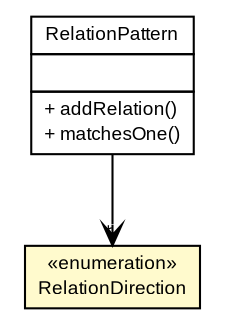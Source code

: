 #!/usr/local/bin/dot
#
# Class diagram 
# Generated by UMLGraph version 5.4 (http://www.umlgraph.org/)
#

digraph G {
	edge [fontname="arial",fontsize=10,labelfontname="arial",labelfontsize=10];
	node [fontname="arial",fontsize=10,shape=plaintext];
	nodesep=0.25;
	ranksep=0.5;
	// org.umlgraph.doclet.RelationPattern
	c614 [label=<<table title="org.umlgraph.doclet.RelationPattern" border="0" cellborder="1" cellspacing="0" cellpadding="2" port="p" href="./RelationPattern.html">
		<tr><td><table border="0" cellspacing="0" cellpadding="1">
<tr><td align="center" balign="center"> RelationPattern </td></tr>
		</table></td></tr>
		<tr><td><table border="0" cellspacing="0" cellpadding="1">
<tr><td align="left" balign="left">  </td></tr>
		</table></td></tr>
		<tr><td><table border="0" cellspacing="0" cellpadding="1">
<tr><td align="left" balign="left"> + addRelation() </td></tr>
<tr><td align="left" balign="left"> + matchesOne() </td></tr>
		</table></td></tr>
		</table>>, URL="./RelationPattern.html", fontname="arial", fontcolor="black", fontsize=9.0];
	// org.umlgraph.doclet.RelationDirection
	c615 [label=<<table title="org.umlgraph.doclet.RelationDirection" border="0" cellborder="1" cellspacing="0" cellpadding="2" port="p" bgcolor="lemonChiffon" href="./RelationDirection.html">
		<tr><td><table border="0" cellspacing="0" cellpadding="1">
<tr><td align="center" balign="center"> &#171;enumeration&#187; </td></tr>
<tr><td align="center" balign="center"> RelationDirection </td></tr>
		</table></td></tr>
		</table>>, URL="./RelationDirection.html", fontname="arial", fontcolor="black", fontsize=9.0];
	// org.umlgraph.doclet.RelationPattern NAVASSOC org.umlgraph.doclet.RelationDirection
	c614:p -> c615:p [taillabel="", label="", headlabel="*", fontname="arial", fontcolor="black", fontsize=10.0, color="black", arrowhead=open];
}

